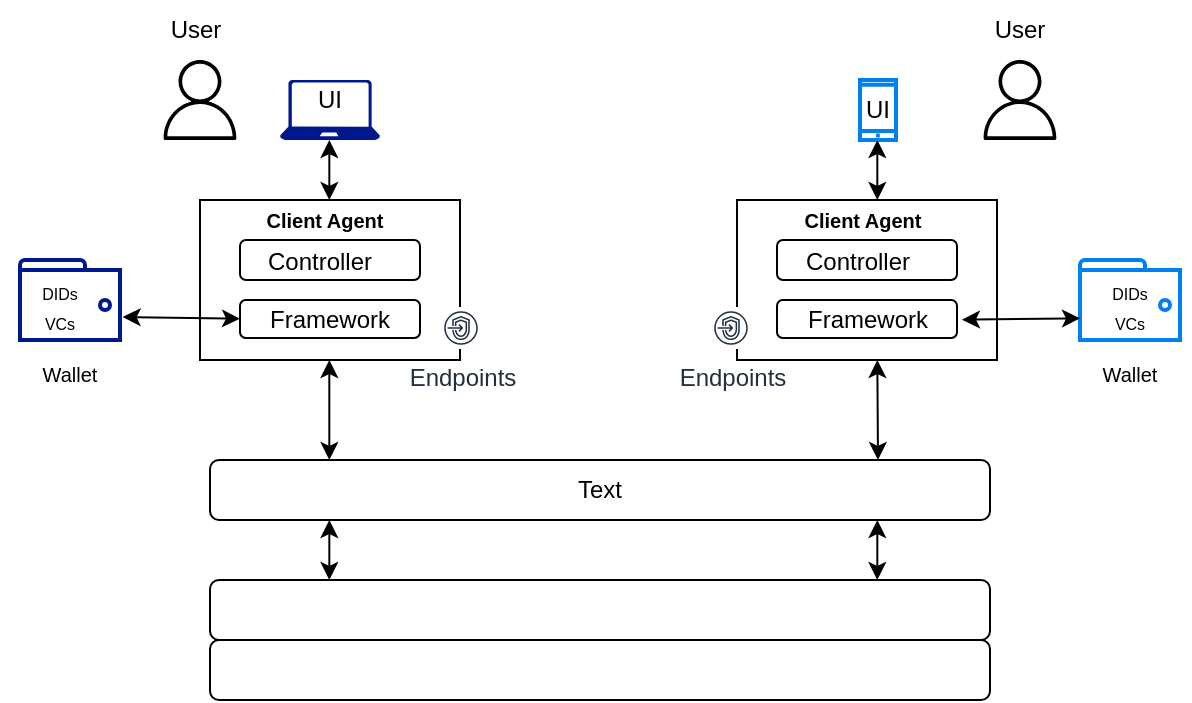 <mxfile version="21.6.8" type="github">
  <diagram name="Page-1" id="a4xb-gLP5AdaKO1f3Zdw">
    <mxGraphModel dx="989" dy="522" grid="1" gridSize="10" guides="1" tooltips="1" connect="1" arrows="1" fold="1" page="1" pageScale="1" pageWidth="850" pageHeight="1100" math="0" shadow="0">
      <root>
        <mxCell id="0" />
        <mxCell id="1" parent="0" />
        <mxCell id="CS8Ym4x5H-uyX8VGHA71-2" value="" style="sketch=0;outlineConnect=0;fillColor=#000000;strokeColor=#6666FF;dashed=0;verticalLabelPosition=bottom;verticalAlign=top;align=center;html=1;fontSize=12;fontStyle=0;aspect=fixed;pointerEvents=1;shape=mxgraph.aws4.user;fontColor=#ffffff;" vertex="1" parent="1">
          <mxGeometry x="140" y="370" width="40" height="40" as="geometry" />
        </mxCell>
        <mxCell id="CS8Ym4x5H-uyX8VGHA71-4" value="" style="sketch=0;aspect=fixed;pointerEvents=1;shadow=0;dashed=0;html=1;strokeColor=none;labelPosition=center;verticalLabelPosition=bottom;verticalAlign=top;align=center;fillColor=#00188D;shape=mxgraph.azure.laptop" vertex="1" parent="1">
          <mxGeometry x="200" y="380" width="50" height="30" as="geometry" />
        </mxCell>
        <mxCell id="CS8Ym4x5H-uyX8VGHA71-7" value="" style="rounded=0;whiteSpace=wrap;html=1;" vertex="1" parent="1">
          <mxGeometry x="160" y="440" width="130" height="80" as="geometry" />
        </mxCell>
        <mxCell id="CS8Ym4x5H-uyX8VGHA71-8" value="" style="rounded=1;whiteSpace=wrap;html=1;" vertex="1" parent="1">
          <mxGeometry x="180" y="460" width="90" height="20" as="geometry" />
        </mxCell>
        <mxCell id="CS8Ym4x5H-uyX8VGHA71-9" value="" style="rounded=1;whiteSpace=wrap;html=1;" vertex="1" parent="1">
          <mxGeometry x="180" y="490" width="90" height="19" as="geometry" />
        </mxCell>
        <mxCell id="CS8Ym4x5H-uyX8VGHA71-12" value="" style="html=1;verticalLabelPosition=bottom;align=center;labelBackgroundColor=#ffffff;verticalAlign=top;strokeWidth=2;strokeColor=#00188D;shadow=0;dashed=0;shape=mxgraph.ios7.icons.wallet;" vertex="1" parent="1">
          <mxGeometry x="70" y="470" width="50" height="40" as="geometry" />
        </mxCell>
        <mxCell id="CS8Ym4x5H-uyX8VGHA71-13" value="" style="sketch=0;outlineConnect=0;fontColor=#232F3E;gradientColor=none;fillColor=#000000;strokeColor=none;dashed=0;verticalLabelPosition=bottom;verticalAlign=top;align=center;html=1;fontSize=12;fontStyle=0;aspect=fixed;pointerEvents=1;shape=mxgraph.aws4.user;" vertex="1" parent="1">
          <mxGeometry x="550" y="370" width="40" height="40" as="geometry" />
        </mxCell>
        <mxCell id="CS8Ym4x5H-uyX8VGHA71-14" value="" style="html=1;verticalLabelPosition=bottom;align=center;labelBackgroundColor=#ffffff;verticalAlign=top;strokeWidth=2;strokeColor=#0080F0;shadow=0;dashed=0;shape=mxgraph.ios7.icons.smartphone;" vertex="1" parent="1">
          <mxGeometry x="490" y="380" width="18" height="30" as="geometry" />
        </mxCell>
        <mxCell id="CS8Ym4x5H-uyX8VGHA71-18" value="" style="html=1;verticalLabelPosition=bottom;align=center;labelBackgroundColor=#ffffff;verticalAlign=top;strokeWidth=2;shadow=0;dashed=0;shape=mxgraph.ios7.icons.wallet;strokeColor=#0080F0;" vertex="1" parent="1">
          <mxGeometry x="600" y="470" width="50" height="40" as="geometry" />
        </mxCell>
        <mxCell id="CS8Ym4x5H-uyX8VGHA71-22" value="Endpoints" style="sketch=0;outlineConnect=0;fontColor=#232F3E;gradientColor=none;strokeColor=#232F3E;fillColor=#ffffff;dashed=0;verticalLabelPosition=bottom;verticalAlign=top;align=center;html=1;fontSize=12;fontStyle=0;aspect=fixed;shape=mxgraph.aws4.resourceIcon;resIcon=mxgraph.aws4.endpoints;" vertex="1" parent="1">
          <mxGeometry x="280" y="493.5" width="21" height="21" as="geometry" />
        </mxCell>
        <mxCell id="CS8Ym4x5H-uyX8VGHA71-24" value="" style="rounded=1;whiteSpace=wrap;html=1;" vertex="1" parent="1">
          <mxGeometry x="165" y="570" width="390" height="30" as="geometry" />
        </mxCell>
        <mxCell id="CS8Ym4x5H-uyX8VGHA71-26" value="" style="rounded=1;whiteSpace=wrap;html=1;" vertex="1" parent="1">
          <mxGeometry x="165" y="630" width="390" height="30" as="geometry" />
        </mxCell>
        <mxCell id="CS8Ym4x5H-uyX8VGHA71-27" value="" style="rounded=1;whiteSpace=wrap;html=1;" vertex="1" parent="1">
          <mxGeometry x="165" y="660" width="390" height="30" as="geometry" />
        </mxCell>
        <mxCell id="CS8Ym4x5H-uyX8VGHA71-28" value="Controller" style="text;html=1;strokeColor=none;fillColor=none;align=center;verticalAlign=middle;whiteSpace=wrap;rounded=0;" vertex="1" parent="1">
          <mxGeometry x="190" y="456" width="60" height="30" as="geometry" />
        </mxCell>
        <mxCell id="CS8Ym4x5H-uyX8VGHA71-29" value="Framework" style="text;html=1;strokeColor=none;fillColor=none;align=center;verticalAlign=middle;whiteSpace=wrap;rounded=0;" vertex="1" parent="1">
          <mxGeometry x="195" y="484.5" width="60" height="30" as="geometry" />
        </mxCell>
        <mxCell id="CS8Ym4x5H-uyX8VGHA71-30" value="" style="rounded=0;whiteSpace=wrap;html=1;" vertex="1" parent="1">
          <mxGeometry x="428.5" y="440" width="130" height="80" as="geometry" />
        </mxCell>
        <mxCell id="CS8Ym4x5H-uyX8VGHA71-31" value="" style="rounded=1;whiteSpace=wrap;html=1;" vertex="1" parent="1">
          <mxGeometry x="448.5" y="460" width="90" height="20" as="geometry" />
        </mxCell>
        <mxCell id="CS8Ym4x5H-uyX8VGHA71-32" value="" style="rounded=1;whiteSpace=wrap;html=1;" vertex="1" parent="1">
          <mxGeometry x="448.5" y="490" width="90" height="19" as="geometry" />
        </mxCell>
        <mxCell id="CS8Ym4x5H-uyX8VGHA71-33" value="Endpoints" style="sketch=0;outlineConnect=0;fontColor=#232F3E;gradientColor=none;strokeColor=#232F3E;fillColor=#ffffff;dashed=0;verticalLabelPosition=bottom;verticalAlign=top;align=center;html=1;fontSize=12;fontStyle=0;aspect=fixed;shape=mxgraph.aws4.resourceIcon;resIcon=mxgraph.aws4.endpoints;" vertex="1" parent="1">
          <mxGeometry x="415" y="493.5" width="21" height="21" as="geometry" />
        </mxCell>
        <mxCell id="CS8Ym4x5H-uyX8VGHA71-34" value="Controller" style="text;html=1;strokeColor=none;fillColor=none;align=center;verticalAlign=middle;whiteSpace=wrap;rounded=0;" vertex="1" parent="1">
          <mxGeometry x="458.5" y="456" width="60" height="30" as="geometry" />
        </mxCell>
        <mxCell id="CS8Ym4x5H-uyX8VGHA71-35" value="Framework" style="text;html=1;strokeColor=none;fillColor=none;align=center;verticalAlign=middle;whiteSpace=wrap;rounded=0;" vertex="1" parent="1">
          <mxGeometry x="463.5" y="484.5" width="60" height="30" as="geometry" />
        </mxCell>
        <mxCell id="CS8Ym4x5H-uyX8VGHA71-36" value="&lt;font size=&quot;1&quot;&gt;&lt;b&gt;Client Agent&lt;/b&gt;&lt;/font&gt;" style="text;html=1;strokeColor=none;fillColor=none;align=center;verticalAlign=middle;whiteSpace=wrap;rounded=0;" vertex="1" parent="1">
          <mxGeometry x="190" y="440" width="65" height="20" as="geometry" />
        </mxCell>
        <mxCell id="CS8Ym4x5H-uyX8VGHA71-37" value="&lt;font size=&quot;1&quot;&gt;&lt;b&gt;Client Agent&lt;/b&gt;&lt;/font&gt;" style="text;html=1;strokeColor=none;fillColor=none;align=center;verticalAlign=middle;whiteSpace=wrap;rounded=0;" vertex="1" parent="1">
          <mxGeometry x="458.5" y="440" width="65" height="20" as="geometry" />
        </mxCell>
        <mxCell id="CS8Ym4x5H-uyX8VGHA71-38" value="" style="endArrow=classic;startArrow=classic;html=1;rounded=0;exitX=1.027;exitY=0.712;exitDx=0;exitDy=0;exitPerimeter=0;" edge="1" parent="1" source="CS8Ym4x5H-uyX8VGHA71-12">
          <mxGeometry width="50" height="50" relative="1" as="geometry">
            <mxPoint x="130" y="499.16" as="sourcePoint" />
            <mxPoint x="180" y="499.32" as="targetPoint" />
          </mxGeometry>
        </mxCell>
        <mxCell id="CS8Ym4x5H-uyX8VGHA71-39" value="" style="endArrow=classic;startArrow=classic;html=1;rounded=0;exitX=1.027;exitY=0.712;exitDx=0;exitDy=0;exitPerimeter=0;" edge="1" parent="1">
          <mxGeometry width="50" height="50" relative="1" as="geometry">
            <mxPoint x="541" y="499.84" as="sourcePoint" />
            <mxPoint x="600" y="499.16" as="targetPoint" />
          </mxGeometry>
        </mxCell>
        <mxCell id="CS8Ym4x5H-uyX8VGHA71-40" value="" style="endArrow=classic;startArrow=classic;html=1;rounded=0;" edge="1" parent="1">
          <mxGeometry width="50" height="50" relative="1" as="geometry">
            <mxPoint x="224.66" y="440" as="sourcePoint" />
            <mxPoint x="224.66" y="410" as="targetPoint" />
          </mxGeometry>
        </mxCell>
        <mxCell id="CS8Ym4x5H-uyX8VGHA71-41" value="" style="endArrow=classic;startArrow=classic;html=1;rounded=0;" edge="1" parent="1">
          <mxGeometry width="50" height="50" relative="1" as="geometry">
            <mxPoint x="498.66" y="440" as="sourcePoint" />
            <mxPoint x="498.66" y="410" as="targetPoint" />
          </mxGeometry>
        </mxCell>
        <mxCell id="CS8Ym4x5H-uyX8VGHA71-42" value="&lt;font style=&quot;font-size: 10px;&quot;&gt;Wallet&lt;/font&gt;" style="text;html=1;strokeColor=none;fillColor=none;align=center;verticalAlign=middle;whiteSpace=wrap;rounded=0;" vertex="1" parent="1">
          <mxGeometry x="65" y="514.5" width="60" height="25.5" as="geometry" />
        </mxCell>
        <mxCell id="CS8Ym4x5H-uyX8VGHA71-43" value="&lt;font style=&quot;font-size: 10px;&quot;&gt;Wallet&lt;/font&gt;" style="text;html=1;strokeColor=none;fillColor=none;align=center;verticalAlign=middle;whiteSpace=wrap;rounded=0;" vertex="1" parent="1">
          <mxGeometry x="595" y="514.5" width="60" height="25.5" as="geometry" />
        </mxCell>
        <mxCell id="CS8Ym4x5H-uyX8VGHA71-44" value="&lt;font style=&quot;font-size: 8px;&quot;&gt;DIDs&lt;br&gt;VCs&lt;br&gt;&lt;/font&gt;" style="text;html=1;strokeColor=none;fillColor=none;align=center;verticalAlign=middle;whiteSpace=wrap;rounded=0;" vertex="1" parent="1">
          <mxGeometry x="60" y="475" width="60" height="35" as="geometry" />
        </mxCell>
        <mxCell id="CS8Ym4x5H-uyX8VGHA71-45" value="&lt;font style=&quot;font-size: 8px;&quot;&gt;DIDs&lt;br&gt;VCs&lt;br&gt;&lt;/font&gt;" style="text;html=1;strokeColor=none;fillColor=none;align=center;verticalAlign=middle;whiteSpace=wrap;rounded=0;" vertex="1" parent="1">
          <mxGeometry x="595" y="475" width="60" height="35" as="geometry" />
        </mxCell>
        <mxCell id="CS8Ym4x5H-uyX8VGHA71-46" value="User" style="text;html=1;strokeColor=none;fillColor=none;align=center;verticalAlign=middle;whiteSpace=wrap;rounded=0;" vertex="1" parent="1">
          <mxGeometry x="127.5" y="340" width="60" height="30" as="geometry" />
        </mxCell>
        <mxCell id="CS8Ym4x5H-uyX8VGHA71-47" value="User" style="text;html=1;strokeColor=none;fillColor=none;align=center;verticalAlign=middle;whiteSpace=wrap;rounded=0;" vertex="1" parent="1">
          <mxGeometry x="540" y="340" width="60" height="30" as="geometry" />
        </mxCell>
        <mxCell id="CS8Ym4x5H-uyX8VGHA71-48" value="UI" style="text;html=1;strokeColor=none;fillColor=none;align=center;verticalAlign=middle;whiteSpace=wrap;rounded=0;" vertex="1" parent="1">
          <mxGeometry x="195" y="375" width="60" height="30" as="geometry" />
        </mxCell>
        <mxCell id="CS8Ym4x5H-uyX8VGHA71-49" value="UI" style="text;html=1;strokeColor=none;fillColor=none;align=center;verticalAlign=middle;whiteSpace=wrap;rounded=0;" vertex="1" parent="1">
          <mxGeometry x="469" y="380" width="60" height="30" as="geometry" />
        </mxCell>
        <mxCell id="CS8Ym4x5H-uyX8VGHA71-50" value="" style="endArrow=classic;startArrow=classic;html=1;rounded=0;exitX=0.153;exitY=0;exitDx=0;exitDy=0;exitPerimeter=0;" edge="1" parent="1" source="CS8Ym4x5H-uyX8VGHA71-24">
          <mxGeometry width="50" height="50" relative="1" as="geometry">
            <mxPoint x="224.66" y="550" as="sourcePoint" />
            <mxPoint x="224.66" y="520" as="targetPoint" />
          </mxGeometry>
        </mxCell>
        <mxCell id="CS8Ym4x5H-uyX8VGHA71-51" value="" style="endArrow=classic;startArrow=classic;html=1;rounded=0;exitX=0.153;exitY=0;exitDx=0;exitDy=0;exitPerimeter=0;" edge="1" parent="1">
          <mxGeometry width="50" height="50" relative="1" as="geometry">
            <mxPoint x="499" y="570" as="sourcePoint" />
            <mxPoint x="498.66" y="520" as="targetPoint" />
          </mxGeometry>
        </mxCell>
        <mxCell id="CS8Ym4x5H-uyX8VGHA71-52" value="" style="endArrow=classic;startArrow=classic;html=1;rounded=0;" edge="1" parent="1">
          <mxGeometry width="50" height="50" relative="1" as="geometry">
            <mxPoint x="224.66" y="630" as="sourcePoint" />
            <mxPoint x="224.66" y="600" as="targetPoint" />
          </mxGeometry>
        </mxCell>
        <mxCell id="CS8Ym4x5H-uyX8VGHA71-53" value="" style="endArrow=classic;startArrow=classic;html=1;rounded=0;" edge="1" parent="1">
          <mxGeometry width="50" height="50" relative="1" as="geometry">
            <mxPoint x="498.66" y="630" as="sourcePoint" />
            <mxPoint x="498.66" y="600" as="targetPoint" />
          </mxGeometry>
        </mxCell>
        <mxCell id="CS8Ym4x5H-uyX8VGHA71-54" value="Text" style="text;html=1;strokeColor=none;fillColor=none;align=center;verticalAlign=middle;whiteSpace=wrap;rounded=0;" vertex="1" parent="1">
          <mxGeometry x="330" y="570" width="60" height="30" as="geometry" />
        </mxCell>
      </root>
    </mxGraphModel>
  </diagram>
</mxfile>
